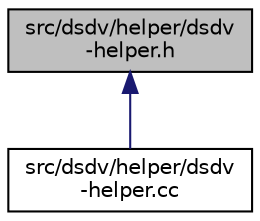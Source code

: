 digraph "src/dsdv/helper/dsdv-helper.h"
{
 // LATEX_PDF_SIZE
  edge [fontname="Helvetica",fontsize="10",labelfontname="Helvetica",labelfontsize="10"];
  node [fontname="Helvetica",fontsize="10",shape=record];
  Node1 [label="src/dsdv/helper/dsdv\l-helper.h",height=0.2,width=0.4,color="black", fillcolor="grey75", style="filled", fontcolor="black",tooltip=" "];
  Node1 -> Node2 [dir="back",color="midnightblue",fontsize="10",style="solid",fontname="Helvetica"];
  Node2 [label="src/dsdv/helper/dsdv\l-helper.cc",height=0.2,width=0.4,color="black", fillcolor="white", style="filled",URL="$dsdv-helper_8cc.html",tooltip=" "];
}
